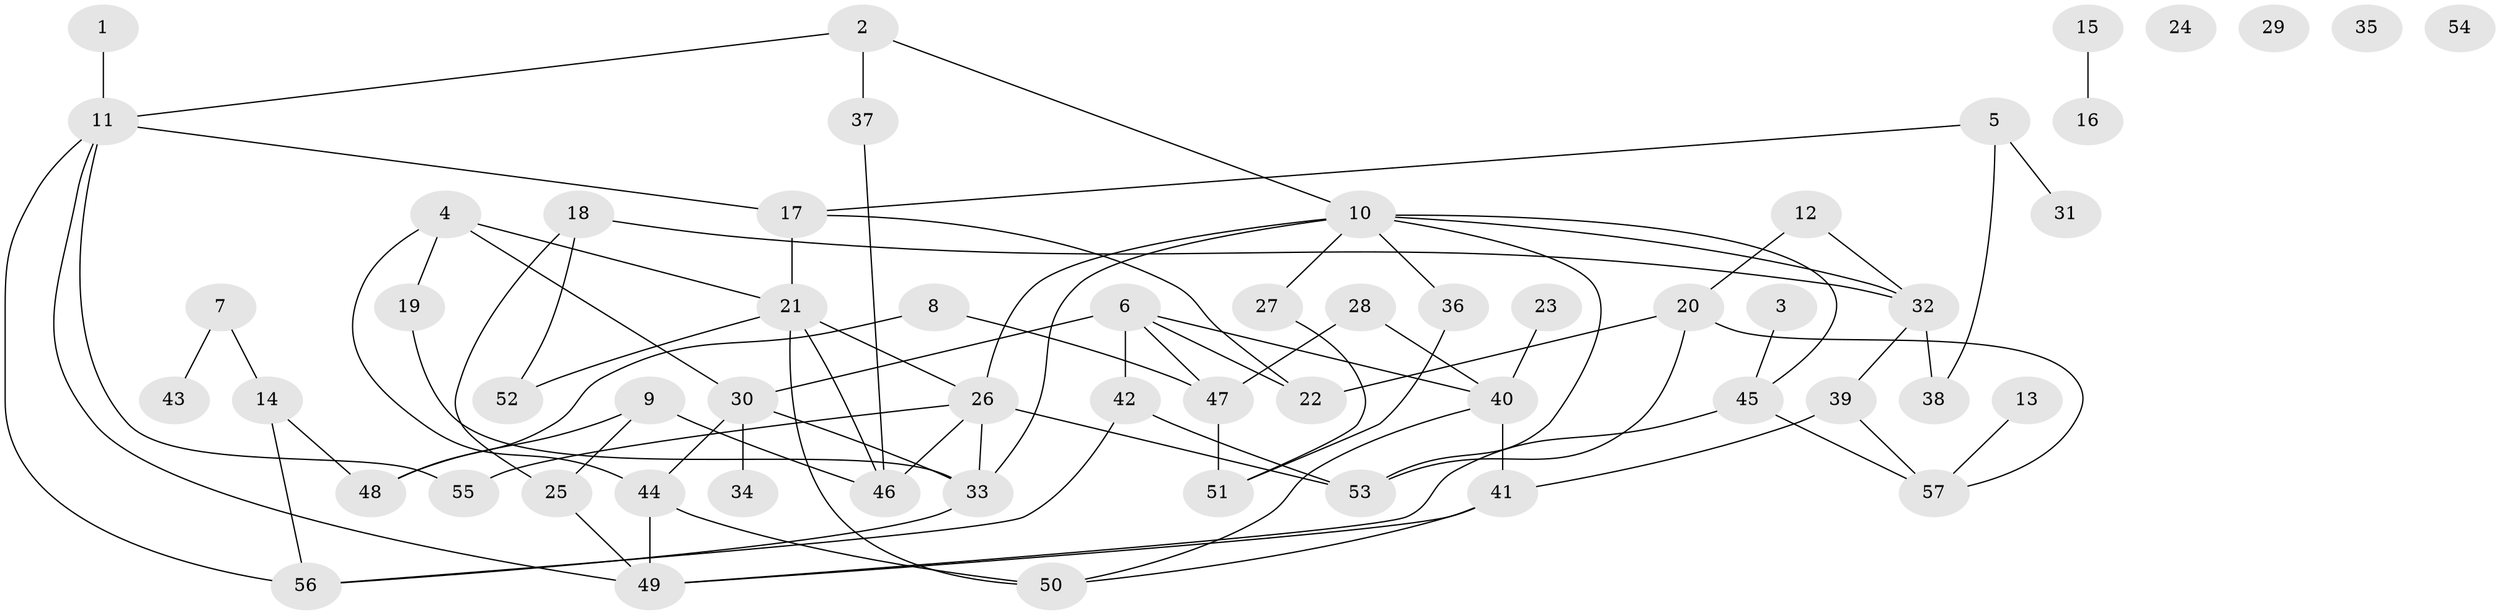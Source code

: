 // coarse degree distribution, {1: 0.18181818181818182, 12: 0.045454545454545456, 4: 0.09090909090909091, 2: 0.18181818181818182, 9: 0.045454545454545456, 3: 0.18181818181818182, 7: 0.045454545454545456, 0: 0.22727272727272727}
// Generated by graph-tools (version 1.1) at 2025/16/03/04/25 18:16:37]
// undirected, 57 vertices, 84 edges
graph export_dot {
graph [start="1"]
  node [color=gray90,style=filled];
  1;
  2;
  3;
  4;
  5;
  6;
  7;
  8;
  9;
  10;
  11;
  12;
  13;
  14;
  15;
  16;
  17;
  18;
  19;
  20;
  21;
  22;
  23;
  24;
  25;
  26;
  27;
  28;
  29;
  30;
  31;
  32;
  33;
  34;
  35;
  36;
  37;
  38;
  39;
  40;
  41;
  42;
  43;
  44;
  45;
  46;
  47;
  48;
  49;
  50;
  51;
  52;
  53;
  54;
  55;
  56;
  57;
  1 -- 11;
  2 -- 10;
  2 -- 11;
  2 -- 37;
  3 -- 45;
  4 -- 19;
  4 -- 21;
  4 -- 30;
  4 -- 44;
  5 -- 17;
  5 -- 31;
  5 -- 38;
  6 -- 22;
  6 -- 30;
  6 -- 40;
  6 -- 42;
  6 -- 47;
  7 -- 14;
  7 -- 43;
  8 -- 47;
  8 -- 48;
  9 -- 25;
  9 -- 46;
  9 -- 48;
  10 -- 26;
  10 -- 27;
  10 -- 32;
  10 -- 33;
  10 -- 36;
  10 -- 45;
  10 -- 53;
  11 -- 17;
  11 -- 49;
  11 -- 55;
  11 -- 56;
  12 -- 20;
  12 -- 32;
  13 -- 57;
  14 -- 48;
  14 -- 56;
  15 -- 16;
  17 -- 21;
  17 -- 22;
  18 -- 25;
  18 -- 32;
  18 -- 52;
  19 -- 33;
  20 -- 22;
  20 -- 53;
  20 -- 57;
  21 -- 26;
  21 -- 46;
  21 -- 50;
  21 -- 52;
  23 -- 40;
  25 -- 49;
  26 -- 33;
  26 -- 46;
  26 -- 53;
  26 -- 55;
  27 -- 51;
  28 -- 40;
  28 -- 47;
  30 -- 33;
  30 -- 34;
  30 -- 44;
  32 -- 38;
  32 -- 39;
  33 -- 56;
  36 -- 51;
  37 -- 46;
  39 -- 41;
  39 -- 57;
  40 -- 41;
  40 -- 50;
  41 -- 49;
  41 -- 50;
  42 -- 53;
  42 -- 56;
  44 -- 49;
  44 -- 50;
  45 -- 49;
  45 -- 57;
  47 -- 51;
}
